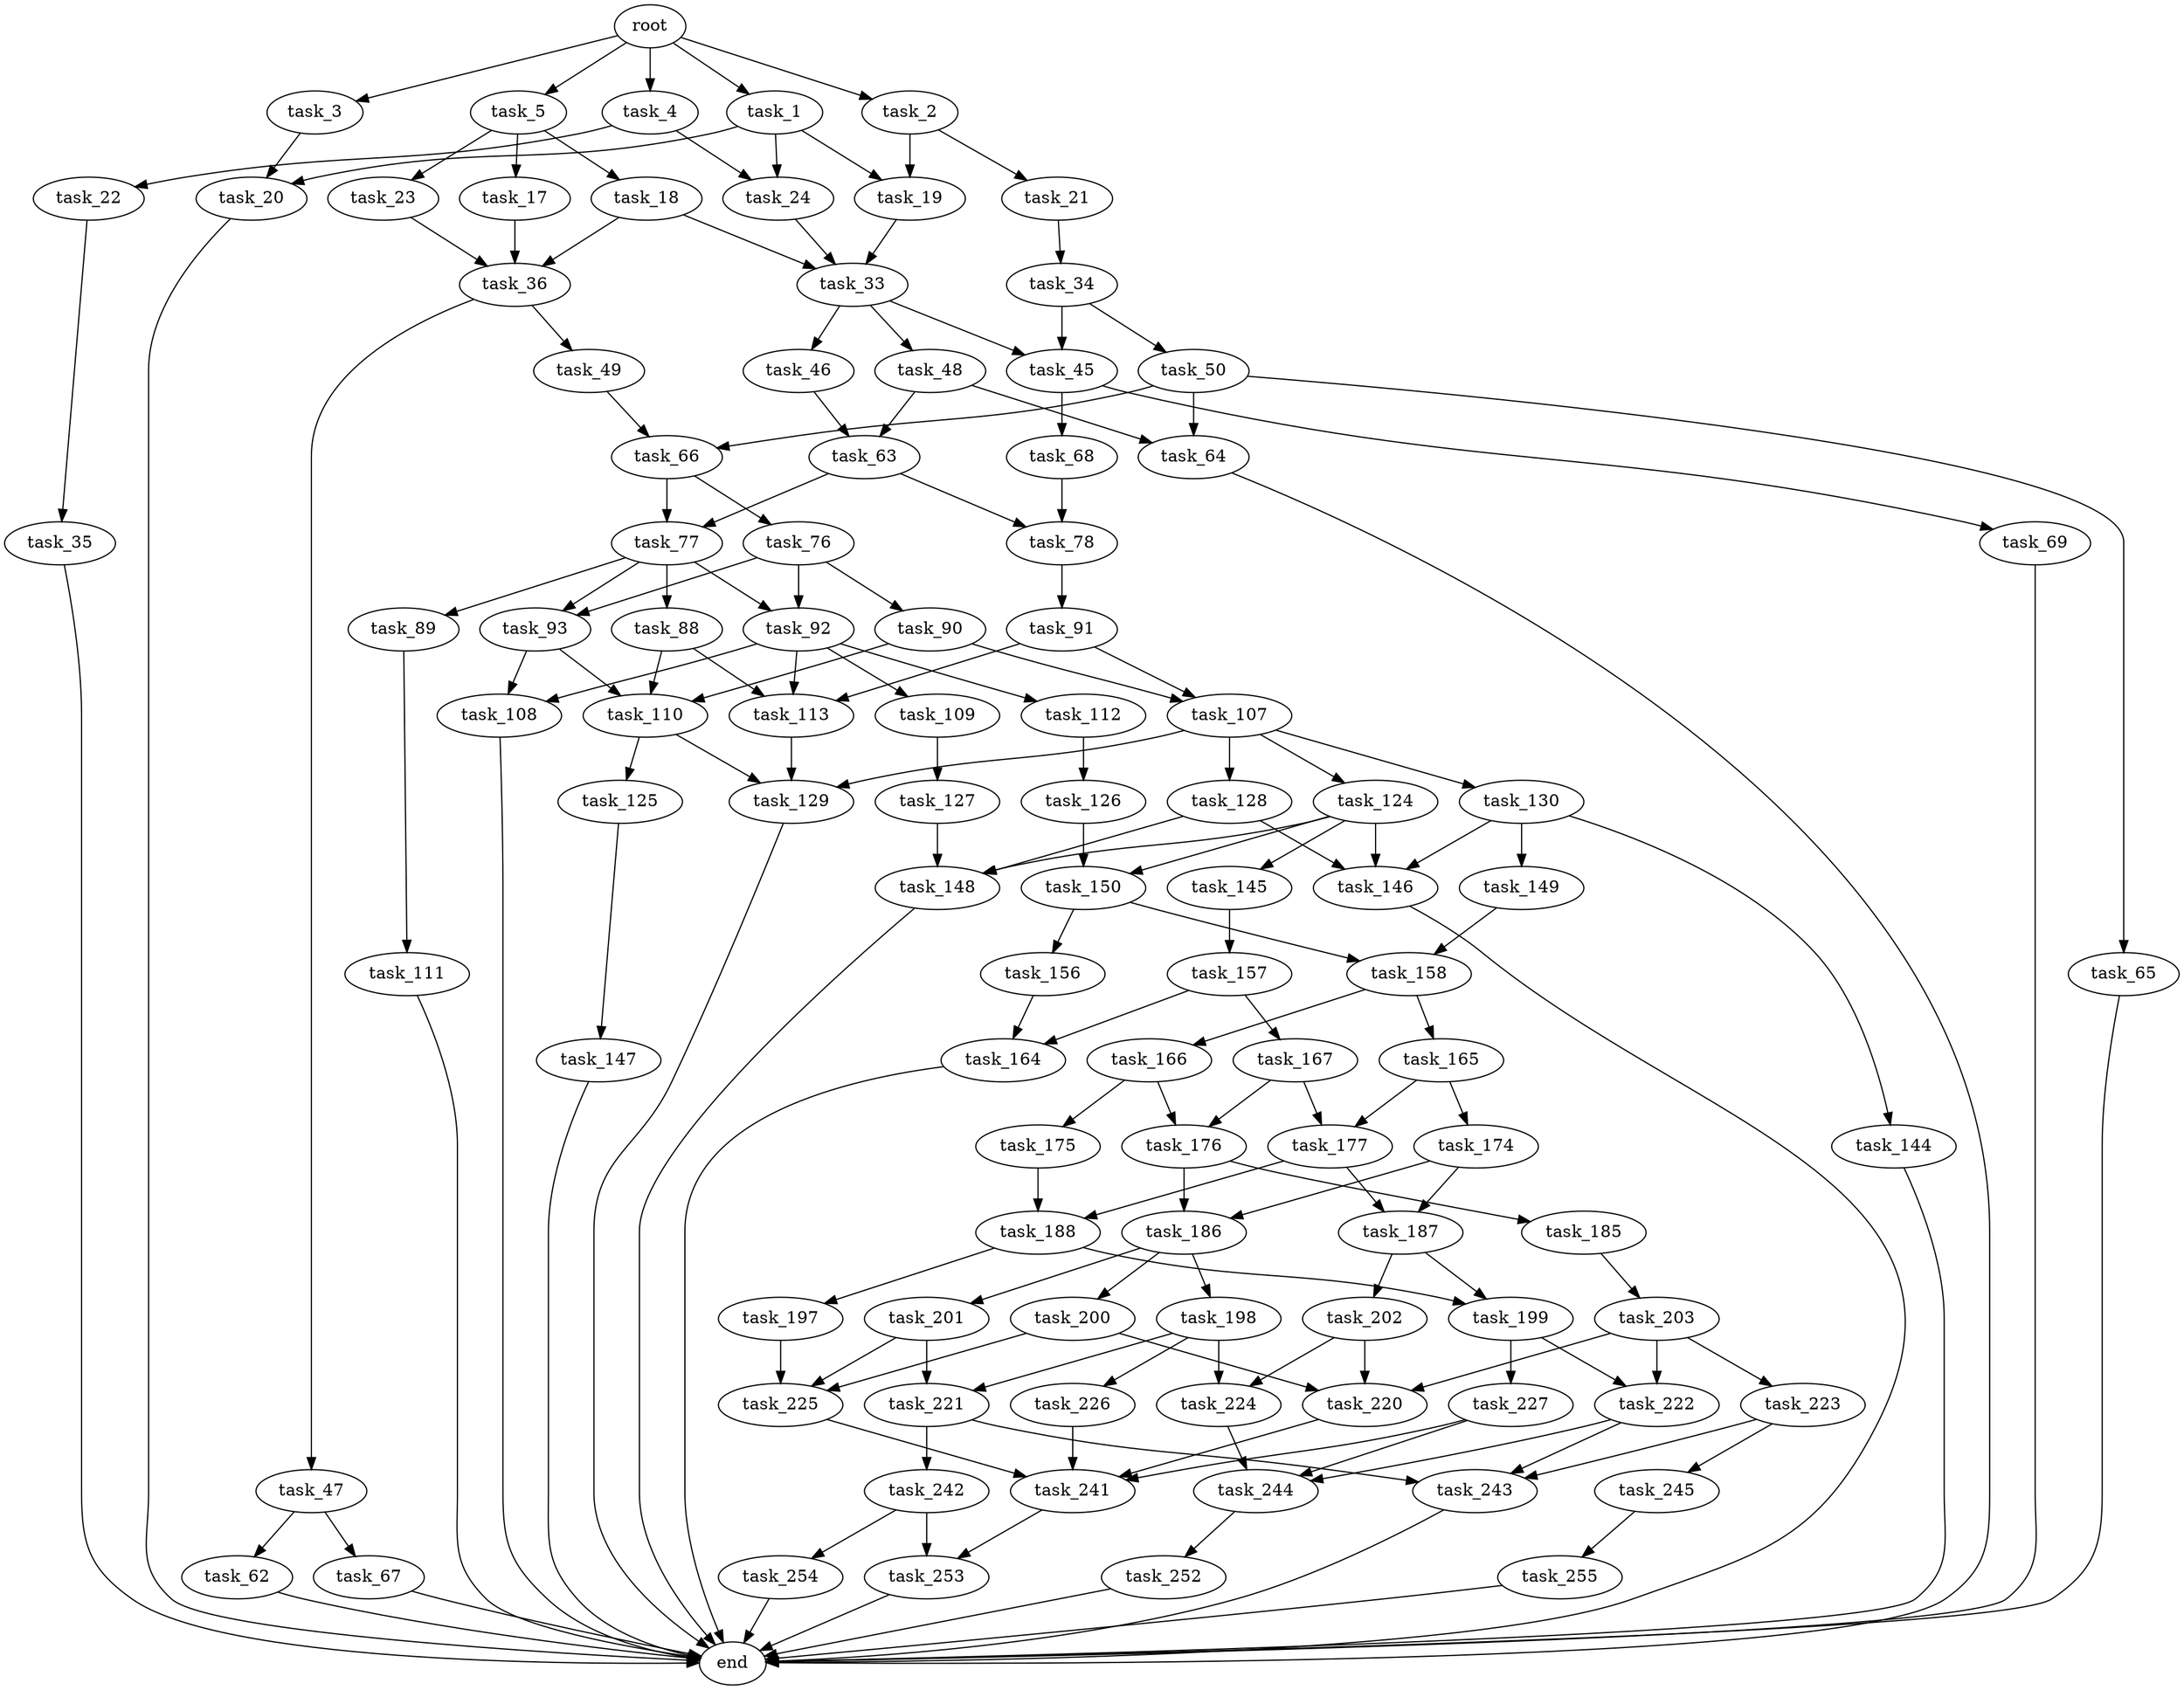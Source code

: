 digraph G {
  root [size="0.000000"];
  task_1 [size="7284113450.000000"];
  task_2 [size="54996522669.000000"];
  task_3 [size="260962736853.000000"];
  task_4 [size="583467099572.000000"];
  task_5 [size="34115420694.000000"];
  task_17 [size="117056132492.000000"];
  task_18 [size="31053239549.000000"];
  task_19 [size="368293445632.000000"];
  task_20 [size="1052475014369.000000"];
  task_21 [size="369850047483.000000"];
  task_22 [size="128015884071.000000"];
  task_23 [size="41538102149.000000"];
  task_24 [size="104117887979.000000"];
  task_33 [size="578106548230.000000"];
  task_34 [size="123854915336.000000"];
  task_35 [size="146342012601.000000"];
  task_36 [size="134217728000.000000"];
  task_45 [size="68719476736.000000"];
  task_46 [size="20123914310.000000"];
  task_47 [size="231928233984.000000"];
  task_48 [size="33495675834.000000"];
  task_49 [size="1077820565222.000000"];
  task_50 [size="134217728000.000000"];
  task_62 [size="809023149339.000000"];
  task_63 [size="28991029248.000000"];
  task_64 [size="567531592339.000000"];
  task_65 [size="45307132477.000000"];
  task_66 [size="9512281926.000000"];
  task_67 [size="16877998674.000000"];
  task_68 [size="930212631.000000"];
  task_69 [size="68719476736.000000"];
  task_76 [size="143260011920.000000"];
  task_77 [size="68719476736.000000"];
  task_78 [size="167187149727.000000"];
  task_88 [size="78679034390.000000"];
  task_89 [size="11039443423.000000"];
  task_90 [size="23695407242.000000"];
  task_91 [size="4574455574.000000"];
  task_92 [size="68719476736.000000"];
  task_93 [size="549755813888.000000"];
  task_107 [size="8589934592.000000"];
  task_108 [size="549755813888.000000"];
  task_109 [size="421308619082.000000"];
  task_110 [size="8589934592.000000"];
  task_111 [size="676301271979.000000"];
  task_112 [size="2045807574.000000"];
  task_113 [size="28991029248.000000"];
  task_124 [size="134217728000.000000"];
  task_125 [size="7276738667.000000"];
  task_126 [size="885916696808.000000"];
  task_127 [size="454425330187.000000"];
  task_128 [size="11153693592.000000"];
  task_129 [size="368293445632.000000"];
  task_130 [size="601957610390.000000"];
  task_144 [size="549755813888.000000"];
  task_145 [size="231928233984.000000"];
  task_146 [size="135480948270.000000"];
  task_147 [size="50014714358.000000"];
  task_148 [size="610033893362.000000"];
  task_149 [size="38975460642.000000"];
  task_150 [size="10057743217.000000"];
  task_156 [size="896166958835.000000"];
  task_157 [size="42624263419.000000"];
  task_158 [size="2057977871.000000"];
  task_164 [size="149549532836.000000"];
  task_165 [size="782757789696.000000"];
  task_166 [size="28991029248.000000"];
  task_167 [size="782757789696.000000"];
  task_174 [size="668077573095.000000"];
  task_175 [size="134217728000.000000"];
  task_176 [size="1692586252.000000"];
  task_177 [size="24343387747.000000"];
  task_185 [size="328691670218.000000"];
  task_186 [size="166885878680.000000"];
  task_187 [size="8589934592.000000"];
  task_188 [size="249849605480.000000"];
  task_197 [size="47841669335.000000"];
  task_198 [size="22161015142.000000"];
  task_199 [size="103464644880.000000"];
  task_200 [size="8648152290.000000"];
  task_201 [size="450630294430.000000"];
  task_202 [size="18186670408.000000"];
  task_203 [size="1603404995.000000"];
  task_220 [size="1375735247788.000000"];
  task_221 [size="40215797842.000000"];
  task_222 [size="906346000314.000000"];
  task_223 [size="549755813888.000000"];
  task_224 [size="5776185730.000000"];
  task_225 [size="29609683943.000000"];
  task_226 [size="262079096452.000000"];
  task_227 [size="864546713179.000000"];
  task_241 [size="6986586363.000000"];
  task_242 [size="43279236444.000000"];
  task_243 [size="549755813888.000000"];
  task_244 [size="693374418946.000000"];
  task_245 [size="28991029248.000000"];
  task_252 [size="9091954717.000000"];
  task_253 [size="8374339894.000000"];
  task_254 [size="4089161170.000000"];
  task_255 [size="13109734445.000000"];
  end [size="0.000000"];

  root -> task_1 [size="1.000000"];
  root -> task_2 [size="1.000000"];
  root -> task_3 [size="1.000000"];
  root -> task_4 [size="1.000000"];
  root -> task_5 [size="1.000000"];
  task_1 -> task_19 [size="301989888.000000"];
  task_1 -> task_20 [size="301989888.000000"];
  task_1 -> task_24 [size="301989888.000000"];
  task_2 -> task_19 [size="75497472.000000"];
  task_2 -> task_21 [size="75497472.000000"];
  task_3 -> task_20 [size="301989888.000000"];
  task_4 -> task_22 [size="411041792.000000"];
  task_4 -> task_24 [size="411041792.000000"];
  task_5 -> task_17 [size="75497472.000000"];
  task_5 -> task_18 [size="75497472.000000"];
  task_5 -> task_23 [size="75497472.000000"];
  task_17 -> task_36 [size="411041792.000000"];
  task_18 -> task_33 [size="679477248.000000"];
  task_18 -> task_36 [size="679477248.000000"];
  task_19 -> task_33 [size="411041792.000000"];
  task_20 -> end [size="1.000000"];
  task_21 -> task_34 [size="679477248.000000"];
  task_22 -> task_35 [size="134217728.000000"];
  task_23 -> task_36 [size="679477248.000000"];
  task_24 -> task_33 [size="75497472.000000"];
  task_33 -> task_45 [size="838860800.000000"];
  task_33 -> task_46 [size="838860800.000000"];
  task_33 -> task_48 [size="838860800.000000"];
  task_34 -> task_45 [size="209715200.000000"];
  task_34 -> task_50 [size="209715200.000000"];
  task_35 -> end [size="1.000000"];
  task_36 -> task_47 [size="209715200.000000"];
  task_36 -> task_49 [size="209715200.000000"];
  task_45 -> task_68 [size="134217728.000000"];
  task_45 -> task_69 [size="134217728.000000"];
  task_46 -> task_63 [size="411041792.000000"];
  task_47 -> task_62 [size="301989888.000000"];
  task_47 -> task_67 [size="301989888.000000"];
  task_48 -> task_63 [size="75497472.000000"];
  task_48 -> task_64 [size="75497472.000000"];
  task_49 -> task_66 [size="838860800.000000"];
  task_50 -> task_64 [size="209715200.000000"];
  task_50 -> task_65 [size="209715200.000000"];
  task_50 -> task_66 [size="209715200.000000"];
  task_62 -> end [size="1.000000"];
  task_63 -> task_77 [size="75497472.000000"];
  task_63 -> task_78 [size="75497472.000000"];
  task_64 -> end [size="1.000000"];
  task_65 -> end [size="1.000000"];
  task_66 -> task_76 [size="679477248.000000"];
  task_66 -> task_77 [size="679477248.000000"];
  task_67 -> end [size="1.000000"];
  task_68 -> task_78 [size="33554432.000000"];
  task_69 -> end [size="1.000000"];
  task_76 -> task_90 [size="411041792.000000"];
  task_76 -> task_92 [size="411041792.000000"];
  task_76 -> task_93 [size="411041792.000000"];
  task_77 -> task_88 [size="134217728.000000"];
  task_77 -> task_89 [size="134217728.000000"];
  task_77 -> task_92 [size="134217728.000000"];
  task_77 -> task_93 [size="134217728.000000"];
  task_78 -> task_91 [size="134217728.000000"];
  task_88 -> task_110 [size="134217728.000000"];
  task_88 -> task_113 [size="134217728.000000"];
  task_89 -> task_111 [size="301989888.000000"];
  task_90 -> task_107 [size="75497472.000000"];
  task_90 -> task_110 [size="75497472.000000"];
  task_91 -> task_107 [size="134217728.000000"];
  task_91 -> task_113 [size="134217728.000000"];
  task_92 -> task_108 [size="134217728.000000"];
  task_92 -> task_109 [size="134217728.000000"];
  task_92 -> task_112 [size="134217728.000000"];
  task_92 -> task_113 [size="134217728.000000"];
  task_93 -> task_108 [size="536870912.000000"];
  task_93 -> task_110 [size="536870912.000000"];
  task_107 -> task_124 [size="33554432.000000"];
  task_107 -> task_128 [size="33554432.000000"];
  task_107 -> task_129 [size="33554432.000000"];
  task_107 -> task_130 [size="33554432.000000"];
  task_108 -> end [size="1.000000"];
  task_109 -> task_127 [size="301989888.000000"];
  task_110 -> task_125 [size="33554432.000000"];
  task_110 -> task_129 [size="33554432.000000"];
  task_111 -> end [size="1.000000"];
  task_112 -> task_126 [size="75497472.000000"];
  task_113 -> task_129 [size="75497472.000000"];
  task_124 -> task_145 [size="209715200.000000"];
  task_124 -> task_146 [size="209715200.000000"];
  task_124 -> task_148 [size="209715200.000000"];
  task_124 -> task_150 [size="209715200.000000"];
  task_125 -> task_147 [size="134217728.000000"];
  task_126 -> task_150 [size="838860800.000000"];
  task_127 -> task_148 [size="301989888.000000"];
  task_128 -> task_146 [size="679477248.000000"];
  task_128 -> task_148 [size="679477248.000000"];
  task_129 -> end [size="1.000000"];
  task_130 -> task_144 [size="679477248.000000"];
  task_130 -> task_146 [size="679477248.000000"];
  task_130 -> task_149 [size="679477248.000000"];
  task_144 -> end [size="1.000000"];
  task_145 -> task_157 [size="301989888.000000"];
  task_146 -> end [size="1.000000"];
  task_147 -> end [size="1.000000"];
  task_148 -> end [size="1.000000"];
  task_149 -> task_158 [size="679477248.000000"];
  task_150 -> task_156 [size="679477248.000000"];
  task_150 -> task_158 [size="679477248.000000"];
  task_156 -> task_164 [size="838860800.000000"];
  task_157 -> task_164 [size="33554432.000000"];
  task_157 -> task_167 [size="33554432.000000"];
  task_158 -> task_165 [size="33554432.000000"];
  task_158 -> task_166 [size="33554432.000000"];
  task_164 -> end [size="1.000000"];
  task_165 -> task_174 [size="679477248.000000"];
  task_165 -> task_177 [size="679477248.000000"];
  task_166 -> task_175 [size="75497472.000000"];
  task_166 -> task_176 [size="75497472.000000"];
  task_167 -> task_176 [size="679477248.000000"];
  task_167 -> task_177 [size="679477248.000000"];
  task_174 -> task_186 [size="679477248.000000"];
  task_174 -> task_187 [size="679477248.000000"];
  task_175 -> task_188 [size="209715200.000000"];
  task_176 -> task_185 [size="33554432.000000"];
  task_176 -> task_186 [size="33554432.000000"];
  task_177 -> task_187 [size="536870912.000000"];
  task_177 -> task_188 [size="536870912.000000"];
  task_185 -> task_203 [size="301989888.000000"];
  task_186 -> task_198 [size="301989888.000000"];
  task_186 -> task_200 [size="301989888.000000"];
  task_186 -> task_201 [size="301989888.000000"];
  task_187 -> task_199 [size="33554432.000000"];
  task_187 -> task_202 [size="33554432.000000"];
  task_188 -> task_197 [size="301989888.000000"];
  task_188 -> task_199 [size="301989888.000000"];
  task_197 -> task_225 [size="838860800.000000"];
  task_198 -> task_221 [size="411041792.000000"];
  task_198 -> task_224 [size="411041792.000000"];
  task_198 -> task_226 [size="411041792.000000"];
  task_199 -> task_222 [size="209715200.000000"];
  task_199 -> task_227 [size="209715200.000000"];
  task_200 -> task_220 [size="411041792.000000"];
  task_200 -> task_225 [size="411041792.000000"];
  task_201 -> task_221 [size="838860800.000000"];
  task_201 -> task_225 [size="838860800.000000"];
  task_202 -> task_220 [size="536870912.000000"];
  task_202 -> task_224 [size="536870912.000000"];
  task_203 -> task_220 [size="134217728.000000"];
  task_203 -> task_222 [size="134217728.000000"];
  task_203 -> task_223 [size="134217728.000000"];
  task_220 -> task_241 [size="838860800.000000"];
  task_221 -> task_242 [size="33554432.000000"];
  task_221 -> task_243 [size="33554432.000000"];
  task_222 -> task_243 [size="679477248.000000"];
  task_222 -> task_244 [size="679477248.000000"];
  task_223 -> task_243 [size="536870912.000000"];
  task_223 -> task_245 [size="536870912.000000"];
  task_224 -> task_244 [size="209715200.000000"];
  task_225 -> task_241 [size="33554432.000000"];
  task_226 -> task_241 [size="536870912.000000"];
  task_227 -> task_241 [size="536870912.000000"];
  task_227 -> task_244 [size="536870912.000000"];
  task_241 -> task_253 [size="838860800.000000"];
  task_242 -> task_253 [size="33554432.000000"];
  task_242 -> task_254 [size="33554432.000000"];
  task_243 -> end [size="1.000000"];
  task_244 -> task_252 [size="679477248.000000"];
  task_245 -> task_255 [size="75497472.000000"];
  task_252 -> end [size="1.000000"];
  task_253 -> end [size="1.000000"];
  task_254 -> end [size="1.000000"];
  task_255 -> end [size="1.000000"];
}
